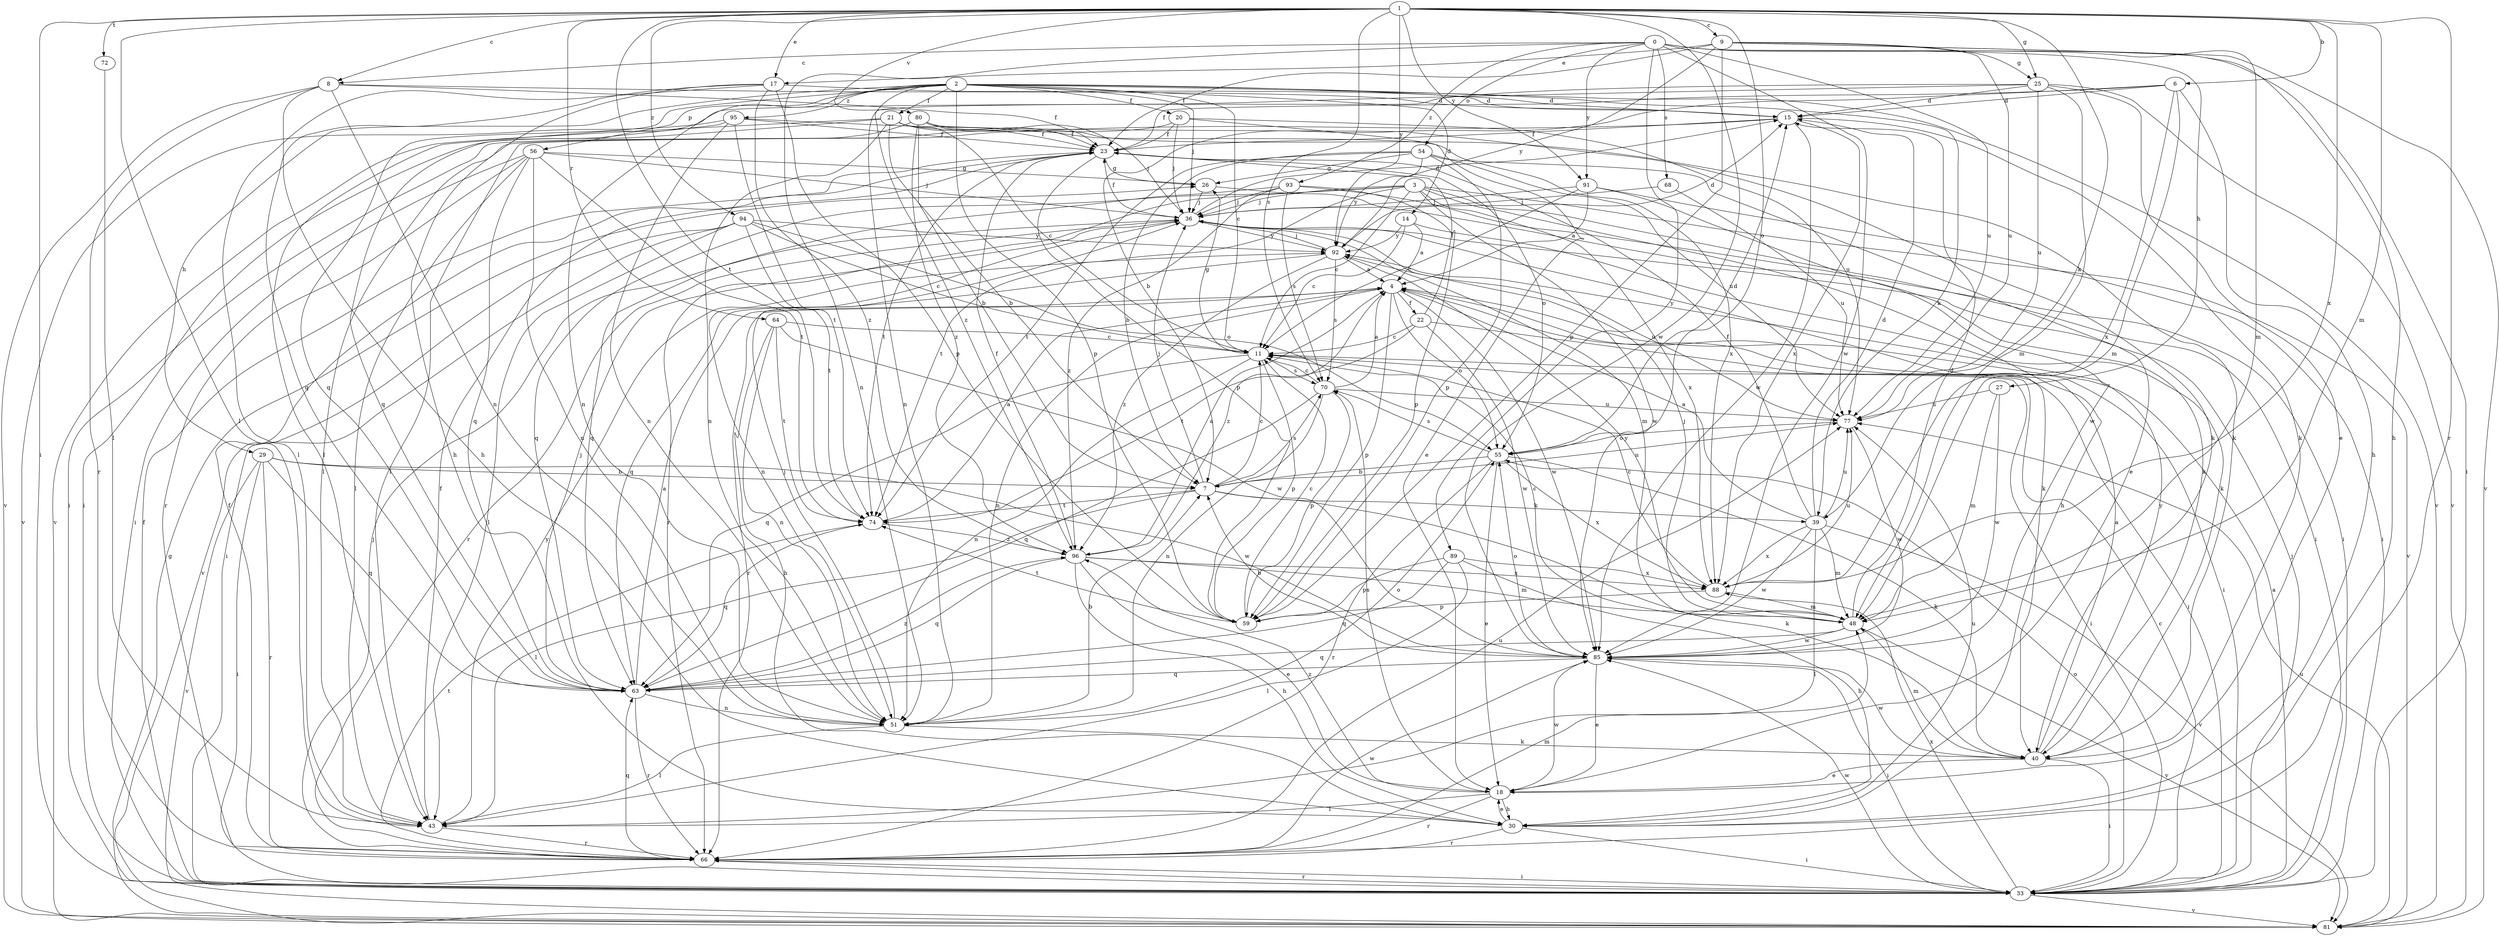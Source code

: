 strict digraph  {
0;
1;
2;
3;
4;
6;
7;
8;
9;
11;
14;
15;
17;
18;
20;
21;
22;
23;
25;
26;
27;
29;
30;
33;
36;
39;
40;
43;
48;
51;
54;
55;
56;
59;
63;
64;
66;
68;
70;
72;
74;
77;
80;
81;
85;
88;
89;
91;
92;
93;
94;
95;
96;
0 -> 8  [label=c];
0 -> 27  [label=h];
0 -> 33  [label=i];
0 -> 48  [label=m];
0 -> 51  [label=n];
0 -> 54  [label=o];
0 -> 68  [label=s];
0 -> 77  [label=u];
0 -> 85  [label=w];
0 -> 89  [label=y];
0 -> 91  [label=y];
0 -> 93  [label=z];
1 -> 6  [label=b];
1 -> 8  [label=c];
1 -> 9  [label=c];
1 -> 17  [label=e];
1 -> 25  [label=g];
1 -> 33  [label=i];
1 -> 39  [label=k];
1 -> 43  [label=l];
1 -> 48  [label=m];
1 -> 55  [label=o];
1 -> 64  [label=r];
1 -> 66  [label=r];
1 -> 70  [label=s];
1 -> 72  [label=t];
1 -> 74  [label=t];
1 -> 80  [label=v];
1 -> 85  [label=w];
1 -> 88  [label=x];
1 -> 91  [label=y];
1 -> 92  [label=y];
1 -> 94  [label=z];
2 -> 11  [label=c];
2 -> 14  [label=d];
2 -> 15  [label=d];
2 -> 20  [label=f];
2 -> 21  [label=f];
2 -> 29  [label=h];
2 -> 36  [label=j];
2 -> 39  [label=k];
2 -> 51  [label=n];
2 -> 56  [label=p];
2 -> 59  [label=p];
2 -> 63  [label=q];
2 -> 81  [label=v];
2 -> 95  [label=z];
2 -> 96  [label=z];
3 -> 11  [label=c];
3 -> 30  [label=h];
3 -> 33  [label=i];
3 -> 36  [label=j];
3 -> 63  [label=q];
3 -> 66  [label=r];
3 -> 74  [label=t];
3 -> 81  [label=v];
3 -> 85  [label=w];
3 -> 88  [label=x];
4 -> 22  [label=f];
4 -> 33  [label=i];
4 -> 51  [label=n];
4 -> 55  [label=o];
4 -> 59  [label=p];
4 -> 66  [label=r];
4 -> 85  [label=w];
4 -> 96  [label=z];
6 -> 7  [label=b];
6 -> 15  [label=d];
6 -> 23  [label=f];
6 -> 30  [label=h];
6 -> 48  [label=m];
6 -> 88  [label=x];
7 -> 11  [label=c];
7 -> 36  [label=j];
7 -> 39  [label=k];
7 -> 40  [label=k];
7 -> 43  [label=l];
7 -> 70  [label=s];
7 -> 74  [label=t];
7 -> 77  [label=u];
8 -> 15  [label=d];
8 -> 23  [label=f];
8 -> 30  [label=h];
8 -> 51  [label=n];
8 -> 66  [label=r];
8 -> 81  [label=v];
9 -> 17  [label=e];
9 -> 23  [label=f];
9 -> 25  [label=g];
9 -> 30  [label=h];
9 -> 59  [label=p];
9 -> 77  [label=u];
9 -> 81  [label=v];
9 -> 92  [label=y];
11 -> 26  [label=g];
11 -> 33  [label=i];
11 -> 51  [label=n];
11 -> 59  [label=p];
11 -> 63  [label=q];
11 -> 70  [label=s];
14 -> 4  [label=a];
14 -> 11  [label=c];
14 -> 40  [label=k];
14 -> 92  [label=y];
15 -> 23  [label=f];
15 -> 40  [label=k];
15 -> 43  [label=l];
15 -> 85  [label=w];
15 -> 88  [label=x];
17 -> 15  [label=d];
17 -> 30  [label=h];
17 -> 43  [label=l];
17 -> 59  [label=p];
17 -> 63  [label=q];
17 -> 96  [label=z];
18 -> 30  [label=h];
18 -> 43  [label=l];
18 -> 66  [label=r];
18 -> 70  [label=s];
18 -> 85  [label=w];
18 -> 96  [label=z];
20 -> 18  [label=e];
20 -> 23  [label=f];
20 -> 36  [label=j];
20 -> 43  [label=l];
20 -> 77  [label=u];
21 -> 7  [label=b];
21 -> 11  [label=c];
21 -> 23  [label=f];
21 -> 33  [label=i];
21 -> 40  [label=k];
21 -> 51  [label=n];
21 -> 81  [label=v];
22 -> 11  [label=c];
22 -> 23  [label=f];
22 -> 33  [label=i];
22 -> 74  [label=t];
22 -> 85  [label=w];
23 -> 26  [label=g];
23 -> 55  [label=o];
23 -> 59  [label=p];
23 -> 74  [label=t];
25 -> 15  [label=d];
25 -> 18  [label=e];
25 -> 43  [label=l];
25 -> 48  [label=m];
25 -> 51  [label=n];
25 -> 77  [label=u];
25 -> 81  [label=v];
26 -> 36  [label=j];
26 -> 40  [label=k];
27 -> 48  [label=m];
27 -> 77  [label=u];
27 -> 85  [label=w];
29 -> 7  [label=b];
29 -> 33  [label=i];
29 -> 63  [label=q];
29 -> 66  [label=r];
29 -> 81  [label=v];
29 -> 85  [label=w];
30 -> 18  [label=e];
30 -> 33  [label=i];
30 -> 66  [label=r];
30 -> 77  [label=u];
33 -> 4  [label=a];
33 -> 11  [label=c];
33 -> 23  [label=f];
33 -> 36  [label=j];
33 -> 55  [label=o];
33 -> 66  [label=r];
33 -> 81  [label=v];
33 -> 85  [label=w];
33 -> 88  [label=x];
36 -> 15  [label=d];
36 -> 23  [label=f];
36 -> 40  [label=k];
36 -> 48  [label=m];
36 -> 51  [label=n];
36 -> 66  [label=r];
36 -> 92  [label=y];
39 -> 4  [label=a];
39 -> 15  [label=d];
39 -> 23  [label=f];
39 -> 43  [label=l];
39 -> 48  [label=m];
39 -> 77  [label=u];
39 -> 81  [label=v];
39 -> 85  [label=w];
39 -> 88  [label=x];
40 -> 4  [label=a];
40 -> 18  [label=e];
40 -> 33  [label=i];
40 -> 48  [label=m];
40 -> 85  [label=w];
40 -> 92  [label=y];
43 -> 23  [label=f];
43 -> 66  [label=r];
43 -> 92  [label=y];
48 -> 11  [label=c];
48 -> 15  [label=d];
48 -> 36  [label=j];
48 -> 63  [label=q];
48 -> 81  [label=v];
48 -> 85  [label=w];
48 -> 92  [label=y];
51 -> 7  [label=b];
51 -> 36  [label=j];
51 -> 40  [label=k];
51 -> 43  [label=l];
51 -> 55  [label=o];
54 -> 7  [label=b];
54 -> 18  [label=e];
54 -> 26  [label=g];
54 -> 59  [label=p];
54 -> 74  [label=t];
54 -> 77  [label=u];
54 -> 92  [label=y];
55 -> 7  [label=b];
55 -> 15  [label=d];
55 -> 18  [label=e];
55 -> 40  [label=k];
55 -> 66  [label=r];
55 -> 70  [label=s];
55 -> 88  [label=x];
56 -> 26  [label=g];
56 -> 33  [label=i];
56 -> 36  [label=j];
56 -> 43  [label=l];
56 -> 51  [label=n];
56 -> 63  [label=q];
56 -> 66  [label=r];
56 -> 74  [label=t];
59 -> 11  [label=c];
59 -> 74  [label=t];
63 -> 4  [label=a];
63 -> 36  [label=j];
63 -> 51  [label=n];
63 -> 66  [label=r];
63 -> 96  [label=z];
64 -> 11  [label=c];
64 -> 30  [label=h];
64 -> 51  [label=n];
64 -> 74  [label=t];
64 -> 85  [label=w];
66 -> 23  [label=f];
66 -> 33  [label=i];
66 -> 36  [label=j];
66 -> 48  [label=m];
66 -> 63  [label=q];
66 -> 74  [label=t];
66 -> 77  [label=u];
66 -> 85  [label=w];
68 -> 36  [label=j];
68 -> 77  [label=u];
70 -> 4  [label=a];
70 -> 11  [label=c];
70 -> 51  [label=n];
70 -> 59  [label=p];
70 -> 63  [label=q];
70 -> 77  [label=u];
72 -> 43  [label=l];
74 -> 4  [label=a];
74 -> 63  [label=q];
74 -> 96  [label=z];
77 -> 55  [label=o];
77 -> 85  [label=w];
80 -> 7  [label=b];
80 -> 23  [label=f];
80 -> 33  [label=i];
80 -> 36  [label=j];
80 -> 40  [label=k];
80 -> 96  [label=z];
81 -> 26  [label=g];
81 -> 77  [label=u];
85 -> 7  [label=b];
85 -> 18  [label=e];
85 -> 33  [label=i];
85 -> 55  [label=o];
85 -> 63  [label=q];
88 -> 11  [label=c];
88 -> 48  [label=m];
88 -> 59  [label=p];
88 -> 77  [label=u];
89 -> 30  [label=h];
89 -> 43  [label=l];
89 -> 59  [label=p];
89 -> 63  [label=q];
89 -> 88  [label=x];
91 -> 4  [label=a];
91 -> 11  [label=c];
91 -> 33  [label=i];
91 -> 36  [label=j];
91 -> 85  [label=w];
92 -> 4  [label=a];
92 -> 15  [label=d];
92 -> 36  [label=j];
92 -> 63  [label=q];
92 -> 70  [label=s];
92 -> 77  [label=u];
92 -> 96  [label=z];
93 -> 33  [label=i];
93 -> 36  [label=j];
93 -> 59  [label=p];
93 -> 63  [label=q];
93 -> 70  [label=s];
93 -> 96  [label=z];
94 -> 11  [label=c];
94 -> 33  [label=i];
94 -> 43  [label=l];
94 -> 55  [label=o];
94 -> 74  [label=t];
94 -> 81  [label=v];
94 -> 92  [label=y];
95 -> 23  [label=f];
95 -> 51  [label=n];
95 -> 63  [label=q];
95 -> 74  [label=t];
95 -> 81  [label=v];
95 -> 88  [label=x];
96 -> 4  [label=a];
96 -> 18  [label=e];
96 -> 23  [label=f];
96 -> 30  [label=h];
96 -> 48  [label=m];
96 -> 63  [label=q];
96 -> 88  [label=x];
}
